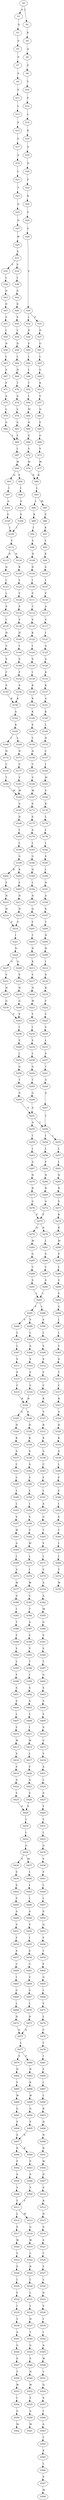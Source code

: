 strict digraph  {
	S0 -> S1 [ label = A ];
	S0 -> S2 [ label = I ];
	S1 -> S3 [ label = Q ];
	S2 -> S4 [ label = R ];
	S3 -> S5 [ label = S ];
	S4 -> S6 [ label = Q ];
	S5 -> S7 [ label = P ];
	S6 -> S8 [ label = S ];
	S7 -> S9 [ label = S ];
	S8 -> S10 [ label = V ];
	S9 -> S11 [ label = F ];
	S10 -> S12 [ label = E ];
	S11 -> S13 [ label = L ];
	S12 -> S14 [ label = L ];
	S13 -> S15 [ label = S ];
	S14 -> S16 [ label = K ];
	S15 -> S17 [ label = V ];
	S16 -> S18 [ label = S ];
	S17 -> S19 [ label = A ];
	S18 -> S20 [ label = D ];
	S19 -> S21 [ label = L ];
	S20 -> S22 [ label = F ];
	S21 -> S23 [ label = T ];
	S22 -> S24 [ label = K ];
	S23 -> S25 [ label = Q ];
	S24 -> S26 [ label = V ];
	S25 -> S27 [ label = N ];
	S26 -> S28 [ label = V ];
	S27 -> S29 [ label = W ];
	S28 -> S30 [ label = V ];
	S29 -> S31 [ label = S ];
	S30 -> S32 [ label = L ];
	S30 -> S33 [ label = F ];
	S31 -> S34 [ label = V ];
	S31 -> S35 [ label = F ];
	S32 -> S36 [ label = D ];
	S33 -> S37 [ label = D ];
	S34 -> S38 [ label = L ];
	S35 -> S39 [ label = L ];
	S36 -> S40 [ label = P ];
	S37 -> S41 [ label = G ];
	S38 -> S42 [ label = G ];
	S39 -> S43 [ label = D ];
	S40 -> S44 [ label = L ];
	S41 -> S45 [ label = L ];
	S42 -> S46 [ label = D ];
	S43 -> S47 [ label = D ];
	S44 -> S48 [ label = L ];
	S45 -> S49 [ label = G ];
	S46 -> S50 [ label = F ];
	S47 -> S51 [ label = F ];
	S48 -> S52 [ label = T ];
	S49 -> S53 [ label = K ];
	S50 -> S54 [ label = L ];
	S51 -> S55 [ label = L ];
	S52 -> S56 [ label = L ];
	S53 -> S57 [ label = V ];
	S54 -> S58 [ label = D ];
	S55 -> S59 [ label = N ];
	S56 -> S60 [ label = M ];
	S57 -> S61 [ label = Q ];
	S58 -> S62 [ label = L ];
	S59 -> S63 [ label = L ];
	S60 -> S64 [ label = N ];
	S61 -> S65 [ label = E ];
	S62 -> S66 [ label = H ];
	S63 -> S67 [ label = S ];
	S64 -> S68 [ label = G ];
	S65 -> S69 [ label = G ];
	S66 -> S70 [ label = T ];
	S67 -> S71 [ label = P ];
	S68 -> S72 [ label = V ];
	S69 -> S73 [ label = V ];
	S70 -> S74 [ label = A ];
	S71 -> S75 [ label = A ];
	S72 -> S76 [ label = W ];
	S73 -> S77 [ label = W ];
	S74 -> S78 [ label = L ];
	S75 -> S79 [ label = L ];
	S76 -> S80 [ label = K ];
	S77 -> S80 [ label = K ];
	S78 -> S81 [ label = G ];
	S79 -> S82 [ label = G ];
	S80 -> S83 [ label = L ];
	S81 -> S84 [ label = Y ];
	S82 -> S84 [ label = Y ];
	S83 -> S85 [ label = M ];
	S83 -> S86 [ label = L ];
	S84 -> S87 [ label = I ];
	S85 -> S88 [ label = E ];
	S86 -> S89 [ label = K ];
	S87 -> S90 [ label = W ];
	S88 -> S91 [ label = K ];
	S89 -> S92 [ label = I ];
	S90 -> S93 [ label = Q ];
	S90 -> S94 [ label = E ];
	S91 -> S95 [ label = Y ];
	S92 -> S96 [ label = Y ];
	S93 -> S97 [ label = I ];
	S94 -> S98 [ label = I ];
	S95 -> S99 [ label = K ];
	S96 -> S100 [ label = N ];
	S97 -> S101 [ label = A ];
	S98 -> S102 [ label = A ];
	S99 -> S103 [ label = A ];
	S100 -> S104 [ label = D ];
	S101 -> S105 [ label = E ];
	S102 -> S106 [ label = E ];
	S103 -> S107 [ label = L ];
	S104 -> S108 [ label = I ];
	S105 -> S109 [ label = I ];
	S106 -> S109 [ label = I ];
	S107 -> S110 [ label = P ];
	S108 -> S111 [ label = P ];
	S109 -> S112 [ label = Y ];
	S110 -> S113 [ label = A ];
	S111 -> S114 [ label = T ];
	S112 -> S115 [ label = R ];
	S112 -> S116 [ label = N ];
	S113 -> S117 [ label = V ];
	S114 -> S118 [ label = V ];
	S115 -> S119 [ label = Q ];
	S116 -> S120 [ label = K ];
	S117 -> S121 [ label = I ];
	S118 -> S122 [ label = K ];
	S119 -> S123 [ label = L ];
	S120 -> S124 [ label = L ];
	S121 -> S125 [ label = A ];
	S122 -> S126 [ label = I ];
	S123 -> S127 [ label = L ];
	S124 -> S128 [ label = F ];
	S125 -> S129 [ label = A ];
	S126 -> S130 [ label = S ];
	S127 -> S131 [ label = P ];
	S128 -> S132 [ label = P ];
	S129 -> S133 [ label = K ];
	S130 -> S134 [ label = I ];
	S131 -> S135 [ label = L ];
	S132 -> S136 [ label = F ];
	S133 -> S137 [ label = K ];
	S134 -> S138 [ label = R ];
	S135 -> S139 [ label = H ];
	S136 -> S140 [ label = H ];
	S137 -> S141 [ label = A ];
	S138 -> S142 [ label = R ];
	S139 -> S143 [ label = V ];
	S140 -> S144 [ label = I ];
	S141 -> S145 [ label = K ];
	S142 -> S146 [ label = K ];
	S143 -> S147 [ label = S ];
	S144 -> S148 [ label = S ];
	S145 -> S149 [ label = L ];
	S146 -> S150 [ label = E ];
	S147 -> S151 [ label = F ];
	S148 -> S152 [ label = F ];
	S149 -> S153 [ label = N ];
	S150 -> S154 [ label = L ];
	S151 -> S155 [ label = S ];
	S152 -> S156 [ label = S ];
	S153 -> S157 [ label = C ];
	S154 -> S158 [ label = N ];
	S155 -> S159 [ label = K ];
	S156 -> S159 [ label = K ];
	S157 -> S160 [ label = I ];
	S158 -> S161 [ label = C ];
	S159 -> S162 [ label = A ];
	S160 -> S163 [ label = M ];
	S161 -> S164 [ label = V ];
	S162 -> S165 [ label = R ];
	S163 -> S166 [ label = S ];
	S164 -> S167 [ label = M ];
	S165 -> S168 [ label = I ];
	S165 -> S169 [ label = L ];
	S166 -> S170 [ label = K ];
	S167 -> S171 [ label = S ];
	S168 -> S172 [ label = N ];
	S169 -> S173 [ label = N ];
	S170 -> S174 [ label = L ];
	S171 -> S175 [ label = S ];
	S172 -> S176 [ label = C ];
	S173 -> S177 [ label = C ];
	S174 -> S178 [ label = L ];
	S175 -> S179 [ label = A ];
	S176 -> S180 [ label = T ];
	S177 -> S181 [ label = T ];
	S178 -> S182 [ label = L ];
	S179 -> S183 [ label = L ];
	S180 -> S184 [ label = M ];
	S181 -> S184 [ label = M ];
	S182 -> S185 [ label = S ];
	S183 -> S186 [ label = G ];
	S184 -> S187 [ label = S ];
	S185 -> S188 [ label = L ];
	S186 -> S189 [ label = Q ];
	S187 -> S190 [ label = D ];
	S188 -> S191 [ label = N ];
	S189 -> S192 [ label = L ];
	S190 -> S193 [ label = L ];
	S191 -> S194 [ label = A ];
	S192 -> S195 [ label = N ];
	S193 -> S196 [ label = L ];
	S194 -> S197 [ label = S ];
	S195 -> S198 [ label = Q ];
	S196 -> S199 [ label = G ];
	S197 -> S200 [ label = T ];
	S198 -> S201 [ label = F ];
	S199 -> S202 [ label = R ];
	S199 -> S203 [ label = K ];
	S200 -> S204 [ label = N ];
	S201 -> S205 [ label = T ];
	S202 -> S206 [ label = F ];
	S203 -> S207 [ label = F ];
	S204 -> S208 [ label = H ];
	S205 -> S209 [ label = N ];
	S206 -> S210 [ label = N ];
	S207 -> S211 [ label = N ];
	S208 -> S212 [ label = I ];
	S209 -> S213 [ label = K ];
	S210 -> S214 [ label = H ];
	S211 -> S215 [ label = H ];
	S212 -> S216 [ label = N ];
	S213 -> S217 [ label = V ];
	S214 -> S218 [ label = F ];
	S215 -> S218 [ label = F ];
	S216 -> S219 [ label = R ];
	S217 -> S220 [ label = N ];
	S218 -> S221 [ label = I ];
	S219 -> S222 [ label = F ];
	S220 -> S223 [ label = W ];
	S221 -> S224 [ label = N ];
	S222 -> S225 [ label = V ];
	S223 -> S226 [ label = Y ];
	S224 -> S227 [ label = G ];
	S224 -> S228 [ label = Q ];
	S225 -> S229 [ label = V ];
	S226 -> S230 [ label = I ];
	S227 -> S231 [ label = V ];
	S228 -> S232 [ label = V ];
	S229 -> S233 [ label = L ];
	S230 -> S234 [ label = V ];
	S231 -> S235 [ label = H ];
	S232 -> S236 [ label = H ];
	S233 -> S237 [ label = S ];
	S234 -> S238 [ label = L ];
	S235 -> S239 [ label = G ];
	S236 -> S240 [ label = G ];
	S237 -> S241 [ label = T ];
	S238 -> S242 [ label = G ];
	S239 -> S243 [ label = F ];
	S240 -> S243 [ label = F ];
	S241 -> S244 [ label = G ];
	S242 -> S245 [ label = T ];
	S243 -> S246 [ label = I ];
	S244 -> S247 [ label = A ];
	S245 -> S248 [ label = G ];
	S246 -> S249 [ label = V ];
	S247 -> S250 [ label = T ];
	S248 -> S251 [ label = A ];
	S249 -> S252 [ label = I ];
	S250 -> S253 [ label = L ];
	S250 -> S254 [ label = I ];
	S251 -> S255 [ label = A ];
	S251 -> S250 [ label = T ];
	S252 -> S256 [ label = G ];
	S253 -> S257 [ label = L ];
	S254 -> S258 [ label = L ];
	S255 -> S259 [ label = I ];
	S256 -> S260 [ label = T ];
	S257 -> S261 [ label = L ];
	S258 -> S262 [ label = F ];
	S259 -> S263 [ label = L ];
	S260 -> S264 [ label = G ];
	S261 -> S265 [ label = N ];
	S262 -> S266 [ label = N ];
	S263 -> S267 [ label = A ];
	S264 -> S251 [ label = A ];
	S265 -> S268 [ label = R ];
	S266 -> S269 [ label = R ];
	S267 -> S270 [ label = N ];
	S268 -> S271 [ label = S ];
	S269 -> S272 [ label = G ];
	S270 -> S273 [ label = R ];
	S271 -> S274 [ label = K ];
	S272 -> S275 [ label = E ];
	S273 -> S276 [ label = G ];
	S274 -> S277 [ label = K ];
	S275 -> S278 [ label = R ];
	S275 -> S279 [ label = Q ];
	S276 -> S275 [ label = E ];
	S277 -> S280 [ label = M ];
	S278 -> S281 [ label = L ];
	S279 -> S282 [ label = M ];
	S280 -> S283 [ label = F ];
	S281 -> S284 [ label = G ];
	S282 -> S285 [ label = G ];
	S283 -> S286 [ label = L ];
	S284 -> S287 [ label = C ];
	S285 -> S288 [ label = C ];
	S286 -> S289 [ label = S ];
	S287 -> S290 [ label = S ];
	S288 -> S291 [ label = S ];
	S289 -> S292 [ label = V ];
	S290 -> S293 [ label = L ];
	S291 -> S293 [ label = L ];
	S292 -> S294 [ label = V ];
	S293 -> S295 [ label = F ];
	S293 -> S296 [ label = L ];
	S294 -> S297 [ label = L ];
	S295 -> S298 [ label = F ];
	S295 -> S299 [ label = V ];
	S296 -> S300 [ label = F ];
	S297 -> S301 [ label = L ];
	S298 -> S302 [ label = L ];
	S299 -> S303 [ label = L ];
	S300 -> S304 [ label = L ];
	S301 -> S305 [ label = T ];
	S302 -> S306 [ label = A ];
	S303 -> S307 [ label = L ];
	S304 -> S308 [ label = V ];
	S305 -> S309 [ label = G ];
	S306 -> S310 [ label = V ];
	S307 -> S311 [ label = V ];
	S308 -> S312 [ label = S ];
	S309 -> S313 [ label = Y ];
	S310 -> S314 [ label = F ];
	S311 -> S315 [ label = F ];
	S312 -> S316 [ label = F ];
	S313 -> S317 [ label = C ];
	S314 -> S318 [ label = C ];
	S315 -> S319 [ label = C ];
	S316 -> S320 [ label = C ];
	S317 -> S321 [ label = R ];
	S318 -> S322 [ label = R ];
	S319 -> S322 [ label = R ];
	S320 -> S323 [ label = R ];
	S321 -> S324 [ label = A ];
	S322 -> S325 [ label = G ];
	S322 -> S326 [ label = A ];
	S323 -> S327 [ label = V ];
	S324 -> S328 [ label = R ];
	S325 -> S329 [ label = H ];
	S326 -> S330 [ label = H ];
	S327 -> S331 [ label = R ];
	S328 -> S332 [ label = K ];
	S329 -> S333 [ label = K ];
	S330 -> S334 [ label = K ];
	S331 -> S335 [ label = K ];
	S332 -> S336 [ label = S ];
	S333 -> S337 [ label = S ];
	S334 -> S338 [ label = S ];
	S335 -> S339 [ label = S ];
	S336 -> S340 [ label = L ];
	S337 -> S341 [ label = C ];
	S338 -> S342 [ label = S ];
	S339 -> S343 [ label = C ];
	S340 -> S344 [ label = F ];
	S341 -> S345 [ label = C ];
	S342 -> S346 [ label = V ];
	S343 -> S347 [ label = F ];
	S344 -> S348 [ label = F ];
	S345 -> S349 [ label = L ];
	S346 -> S350 [ label = L ];
	S347 -> S351 [ label = L ];
	S348 -> S352 [ label = L ];
	S349 -> S353 [ label = L ];
	S350 -> S354 [ label = L ];
	S351 -> S355 [ label = A ];
	S352 -> S356 [ label = V ];
	S353 -> S357 [ label = V ];
	S354 -> S358 [ label = V ];
	S355 -> S359 [ label = G ];
	S356 -> S360 [ label = T ];
	S357 -> S361 [ label = W ];
	S358 -> S362 [ label = C ];
	S359 -> S363 [ label = T ];
	S360 -> S364 [ label = L ];
	S361 -> S365 [ label = A ];
	S362 -> S366 [ label = M ];
	S363 -> S367 [ label = V ];
	S364 -> S368 [ label = L ];
	S365 -> S369 [ label = I ];
	S366 -> S370 [ label = L ];
	S367 -> S371 [ label = I ];
	S368 -> S372 [ label = T ];
	S369 -> S373 [ label = A ];
	S370 -> S374 [ label = I ];
	S371 -> S375 [ label = V ];
	S372 -> S376 [ label = W ];
	S373 -> S377 [ label = W ];
	S374 -> S378 [ label = W ];
	S375 -> S379 [ label = A ];
	S377 -> S380 [ label = S ];
	S378 -> S381 [ label = C ];
	S379 -> S382 [ label = A ];
	S380 -> S383 [ label = I ];
	S381 -> S384 [ label = T ];
	S382 -> S385 [ label = M ];
	S383 -> S386 [ label = T ];
	S384 -> S387 [ label = A ];
	S385 -> S388 [ label = G ];
	S386 -> S389 [ label = F ];
	S387 -> S390 [ label = F ];
	S388 -> S391 [ label = S ];
	S389 -> S392 [ label = V ];
	S390 -> S393 [ label = V ];
	S391 -> S394 [ label = V ];
	S392 -> S395 [ label = L ];
	S393 -> S396 [ label = T ];
	S394 -> S397 [ label = T ];
	S395 -> S398 [ label = F ];
	S396 -> S399 [ label = I ];
	S397 -> S400 [ label = G ];
	S398 -> S401 [ label = S ];
	S399 -> S402 [ label = S ];
	S400 -> S403 [ label = S ];
	S401 -> S404 [ label = S ];
	S402 -> S405 [ label = S ];
	S403 -> S406 [ label = V ];
	S404 -> S407 [ label = L ];
	S405 -> S408 [ label = L ];
	S406 -> S409 [ label = V ];
	S407 -> S410 [ label = F ];
	S408 -> S411 [ label = I ];
	S409 -> S412 [ label = S ];
	S410 -> S413 [ label = W ];
	S411 -> S414 [ label = W ];
	S412 -> S415 [ label = G ];
	S413 -> S416 [ label = S ];
	S414 -> S417 [ label = L ];
	S415 -> S418 [ label = Y ];
	S416 -> S419 [ label = F ];
	S417 -> S420 [ label = F ];
	S418 -> S421 [ label = A ];
	S419 -> S422 [ label = A ];
	S420 -> S423 [ label = A ];
	S421 -> S424 [ label = L ];
	S422 -> S425 [ label = V ];
	S423 -> S426 [ label = V ];
	S424 -> S427 [ label = S ];
	S425 -> S428 [ label = S ];
	S426 -> S428 [ label = S ];
	S427 -> S429 [ label = Y ];
	S428 -> S430 [ label = L ];
	S429 -> S431 [ label = Y ];
	S430 -> S432 [ label = L ];
	S431 -> S433 [ label = L ];
	S432 -> S434 [ label = G ];
	S433 -> S435 [ label = G ];
	S434 -> S436 [ label = V ];
	S434 -> S437 [ label = M ];
	S435 -> S438 [ label = V ];
	S436 -> S439 [ label = S ];
	S437 -> S440 [ label = L ];
	S438 -> S441 [ label = F ];
	S439 -> S442 [ label = S ];
	S440 -> S443 [ label = I ];
	S441 -> S444 [ label = L ];
	S442 -> S445 [ label = F ];
	S443 -> S446 [ label = L ];
	S444 -> S447 [ label = L ];
	S445 -> S448 [ label = A ];
	S446 -> S449 [ label = A ];
	S447 -> S450 [ label = S ];
	S448 -> S451 [ label = V ];
	S449 -> S452 [ label = V ];
	S450 -> S453 [ label = G ];
	S451 -> S454 [ label = F ];
	S452 -> S455 [ label = I ];
	S453 -> S456 [ label = F ];
	S454 -> S457 [ label = S ];
	S455 -> S458 [ label = S ];
	S456 -> S459 [ label = T ];
	S457 -> S460 [ label = C ];
	S458 -> S461 [ label = C ];
	S459 -> S462 [ label = F ];
	S460 -> S463 [ label = I ];
	S461 -> S464 [ label = V ];
	S462 -> S465 [ label = G ];
	S463 -> S466 [ label = G ];
	S464 -> S467 [ label = G ];
	S465 -> S468 [ label = L ];
	S466 -> S469 [ label = L ];
	S467 -> S470 [ label = L ];
	S468 -> S471 [ label = V ];
	S469 -> S472 [ label = H ];
	S470 -> S473 [ label = H ];
	S471 -> S474 [ label = L ];
	S472 -> S475 [ label = Q ];
	S473 -> S475 [ label = Q ];
	S474 -> S476 [ label = C ];
	S475 -> S477 [ label = L ];
	S476 -> S478 [ label = T ];
	S477 -> S479 [ label = V ];
	S477 -> S480 [ label = F ];
	S478 -> S481 [ label = I ];
	S479 -> S482 [ label = D ];
	S480 -> S483 [ label = D ];
	S481 -> S484 [ label = F ];
	S482 -> S485 [ label = V ];
	S483 -> S486 [ label = K ];
	S484 -> S487 [ label = L ];
	S485 -> S488 [ label = W ];
	S486 -> S489 [ label = W ];
	S487 -> S490 [ label = L ];
	S488 -> S491 [ label = G ];
	S489 -> S492 [ label = G ];
	S490 -> S493 [ label = R ];
	S491 -> S494 [ label = P ];
	S492 -> S495 [ label = P ];
	S493 -> S496 [ label = N ];
	S494 -> S497 [ label = S ];
	S495 -> S497 [ label = S ];
	S496 -> S498 [ label = N ];
	S497 -> S499 [ label = R ];
	S497 -> S500 [ label = K ];
	S498 -> S501 [ label = R ];
	S499 -> S502 [ label = P ];
	S500 -> S503 [ label = P ];
	S501 -> S504 [ label = W ];
	S502 -> S505 [ label = S ];
	S503 -> S506 [ label = S ];
	S504 -> S507 [ label = D ];
	S505 -> S508 [ label = V ];
	S506 -> S509 [ label = V ];
	S507 -> S510 [ label = P ];
	S508 -> S511 [ label = Y ];
	S509 -> S511 [ label = Y ];
	S510 -> S512 [ label = R ];
	S511 -> S513 [ label = M ];
	S511 -> S514 [ label = L ];
	S512 -> S515 [ label = N ];
	S513 -> S516 [ label = G ];
	S514 -> S517 [ label = E ];
	S515 -> S518 [ label = S ];
	S516 -> S519 [ label = W ];
	S517 -> S520 [ label = W ];
	S518 -> S521 [ label = S ];
	S519 -> S522 [ label = L ];
	S520 -> S523 [ label = V ];
	S521 -> S524 [ label = T ];
	S522 -> S525 [ label = R ];
	S523 -> S526 [ label = S ];
	S524 -> S527 [ label = Y ];
	S525 -> S528 [ label = L ];
	S526 -> S529 [ label = L ];
	S527 -> S530 [ label = L ];
	S528 -> S531 [ label = L ];
	S529 -> S532 [ label = F ];
	S530 -> S533 [ label = D ];
	S531 -> S534 [ label = L ];
	S532 -> S535 [ label = I ];
	S533 -> S536 [ label = V ];
	S534 -> S537 [ label = H ];
	S535 -> S538 [ label = T ];
	S536 -> S539 [ label = I ];
	S537 -> S540 [ label = T ];
	S538 -> S541 [ label = A ];
	S539 -> S542 [ label = I ];
	S540 -> S543 [ label = G ];
	S541 -> S544 [ label = G ];
	S542 -> S545 [ label = A ];
	S543 -> S546 [ label = S ];
	S544 -> S547 [ label = S ];
	S545 -> S548 [ label = W ];
	S546 -> S549 [ label = N ];
	S547 -> S550 [ label = T ];
	S548 -> S551 [ label = T ];
	S549 -> S552 [ label = W ];
	S550 -> S553 [ label = W ];
	S551 -> S554 [ label = Q ];
	S552 -> S555 [ label = V ];
	S553 -> S556 [ label = I ];
	S554 -> S557 [ label = S ];
	S555 -> S558 [ label = A ];
	S556 -> S559 [ label = G ];
	S557 -> S560 [ label = I ];
	S558 -> S561 [ label = M ];
	S559 -> S562 [ label = M ];
	S560 -> S563 [ label = A ];
	S563 -> S564 [ label = T ];
	S564 -> S565 [ label = K ];
	S565 -> S566 [ label = L ];
	S566 -> S567 [ label = P ];
	S567 -> S568 [ label = M ];
}
